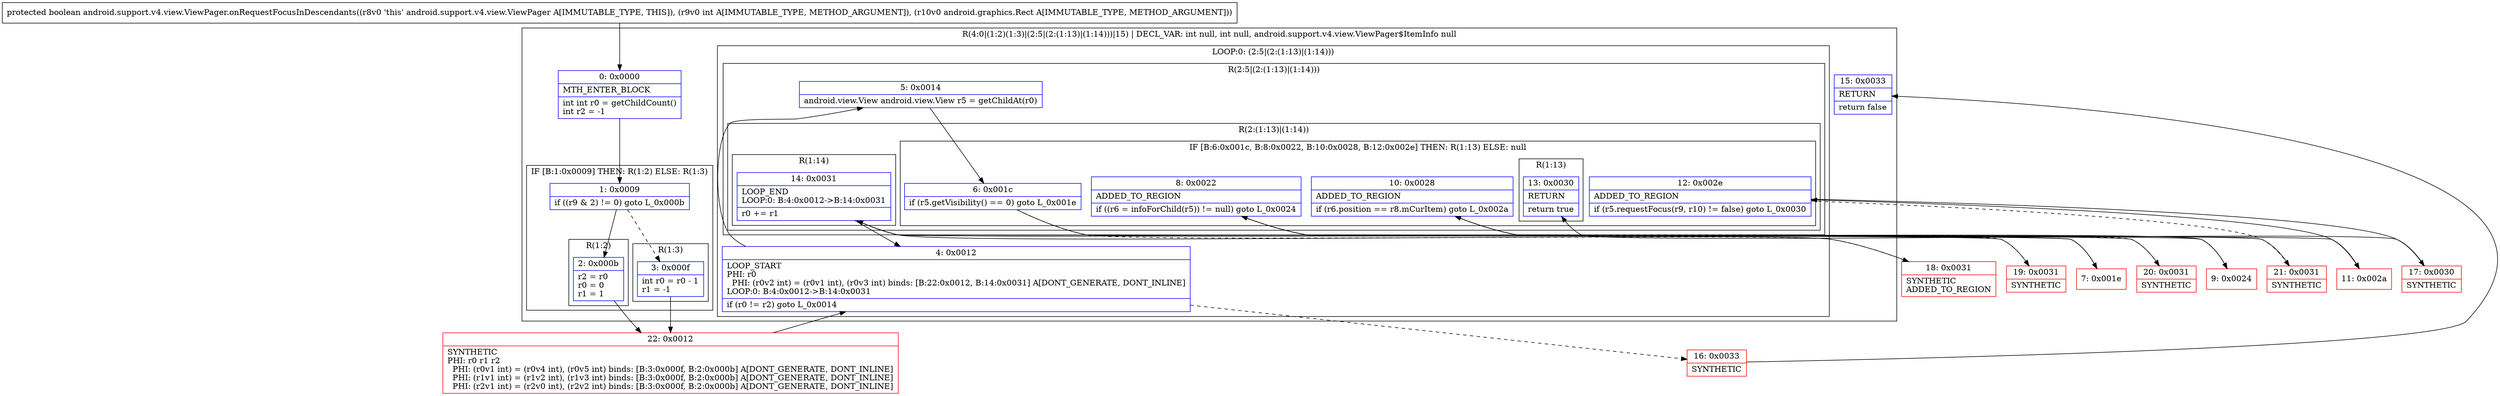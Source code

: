 digraph "CFG forandroid.support.v4.view.ViewPager.onRequestFocusInDescendants(ILandroid\/graphics\/Rect;)Z" {
subgraph cluster_Region_334151436 {
label = "R(4:0|(1:2)(1:3)|(2:5|(2:(1:13)|(1:14)))|15) | DECL_VAR: int null, int null, android.support.v4.view.ViewPager$ItemInfo null\l";
node [shape=record,color=blue];
Node_0 [shape=record,label="{0\:\ 0x0000|MTH_ENTER_BLOCK\l|int int r0 = getChildCount()\lint r2 = \-1\l}"];
subgraph cluster_IfRegion_1027631975 {
label = "IF [B:1:0x0009] THEN: R(1:2) ELSE: R(1:3)";
node [shape=record,color=blue];
Node_1 [shape=record,label="{1\:\ 0x0009|if ((r9 & 2) != 0) goto L_0x000b\l}"];
subgraph cluster_Region_1388859052 {
label = "R(1:2)";
node [shape=record,color=blue];
Node_2 [shape=record,label="{2\:\ 0x000b|r2 = r0\lr0 = 0\lr1 = 1\l}"];
}
subgraph cluster_Region_1501132522 {
label = "R(1:3)";
node [shape=record,color=blue];
Node_3 [shape=record,label="{3\:\ 0x000f|int r0 = r0 \- 1\lr1 = \-1\l}"];
}
}
subgraph cluster_LoopRegion_1679822872 {
label = "LOOP:0: (2:5|(2:(1:13)|(1:14)))";
node [shape=record,color=blue];
Node_4 [shape=record,label="{4\:\ 0x0012|LOOP_START\lPHI: r0 \l  PHI: (r0v2 int) = (r0v1 int), (r0v3 int) binds: [B:22:0x0012, B:14:0x0031] A[DONT_GENERATE, DONT_INLINE]\lLOOP:0: B:4:0x0012\-\>B:14:0x0031\l|if (r0 != r2) goto L_0x0014\l}"];
subgraph cluster_Region_844715667 {
label = "R(2:5|(2:(1:13)|(1:14)))";
node [shape=record,color=blue];
Node_5 [shape=record,label="{5\:\ 0x0014|android.view.View android.view.View r5 = getChildAt(r0)\l}"];
subgraph cluster_Region_987298128 {
label = "R(2:(1:13)|(1:14))";
node [shape=record,color=blue];
subgraph cluster_IfRegion_545630228 {
label = "IF [B:6:0x001c, B:8:0x0022, B:10:0x0028, B:12:0x002e] THEN: R(1:13) ELSE: null";
node [shape=record,color=blue];
Node_6 [shape=record,label="{6\:\ 0x001c|if (r5.getVisibility() == 0) goto L_0x001e\l}"];
Node_8 [shape=record,label="{8\:\ 0x0022|ADDED_TO_REGION\l|if ((r6 = infoForChild(r5)) != null) goto L_0x0024\l}"];
Node_10 [shape=record,label="{10\:\ 0x0028|ADDED_TO_REGION\l|if (r6.position == r8.mCurItem) goto L_0x002a\l}"];
Node_12 [shape=record,label="{12\:\ 0x002e|ADDED_TO_REGION\l|if (r5.requestFocus(r9, r10) != false) goto L_0x0030\l}"];
subgraph cluster_Region_767908093 {
label = "R(1:13)";
node [shape=record,color=blue];
Node_13 [shape=record,label="{13\:\ 0x0030|RETURN\l|return true\l}"];
}
}
subgraph cluster_Region_586469711 {
label = "R(1:14)";
node [shape=record,color=blue];
Node_14 [shape=record,label="{14\:\ 0x0031|LOOP_END\lLOOP:0: B:4:0x0012\-\>B:14:0x0031\l|r0 += r1\l}"];
}
}
}
}
Node_15 [shape=record,label="{15\:\ 0x0033|RETURN\l|return false\l}"];
}
Node_7 [shape=record,color=red,label="{7\:\ 0x001e}"];
Node_9 [shape=record,color=red,label="{9\:\ 0x0024}"];
Node_11 [shape=record,color=red,label="{11\:\ 0x002a}"];
Node_16 [shape=record,color=red,label="{16\:\ 0x0033|SYNTHETIC\l}"];
Node_17 [shape=record,color=red,label="{17\:\ 0x0030|SYNTHETIC\l}"];
Node_18 [shape=record,color=red,label="{18\:\ 0x0031|SYNTHETIC\lADDED_TO_REGION\l}"];
Node_19 [shape=record,color=red,label="{19\:\ 0x0031|SYNTHETIC\l}"];
Node_20 [shape=record,color=red,label="{20\:\ 0x0031|SYNTHETIC\l}"];
Node_21 [shape=record,color=red,label="{21\:\ 0x0031|SYNTHETIC\l}"];
Node_22 [shape=record,color=red,label="{22\:\ 0x0012|SYNTHETIC\lPHI: r0 r1 r2 \l  PHI: (r0v1 int) = (r0v4 int), (r0v5 int) binds: [B:3:0x000f, B:2:0x000b] A[DONT_GENERATE, DONT_INLINE]\l  PHI: (r1v1 int) = (r1v2 int), (r1v3 int) binds: [B:3:0x000f, B:2:0x000b] A[DONT_GENERATE, DONT_INLINE]\l  PHI: (r2v1 int) = (r2v0 int), (r2v2 int) binds: [B:3:0x000f, B:2:0x000b] A[DONT_GENERATE, DONT_INLINE]\l}"];
MethodNode[shape=record,label="{protected boolean android.support.v4.view.ViewPager.onRequestFocusInDescendants((r8v0 'this' android.support.v4.view.ViewPager A[IMMUTABLE_TYPE, THIS]), (r9v0 int A[IMMUTABLE_TYPE, METHOD_ARGUMENT]), (r10v0 android.graphics.Rect A[IMMUTABLE_TYPE, METHOD_ARGUMENT])) }"];
MethodNode -> Node_0;
Node_0 -> Node_1;
Node_1 -> Node_2;
Node_1 -> Node_3[style=dashed];
Node_2 -> Node_22;
Node_3 -> Node_22;
Node_4 -> Node_5;
Node_4 -> Node_16[style=dashed];
Node_5 -> Node_6;
Node_6 -> Node_7;
Node_6 -> Node_18[style=dashed];
Node_8 -> Node_9;
Node_8 -> Node_19[style=dashed];
Node_10 -> Node_11;
Node_10 -> Node_20[style=dashed];
Node_12 -> Node_17;
Node_12 -> Node_21[style=dashed];
Node_14 -> Node_4;
Node_7 -> Node_8;
Node_9 -> Node_10;
Node_11 -> Node_12;
Node_16 -> Node_15;
Node_17 -> Node_13;
Node_18 -> Node_14;
Node_19 -> Node_14;
Node_20 -> Node_14;
Node_21 -> Node_14;
Node_22 -> Node_4;
}

